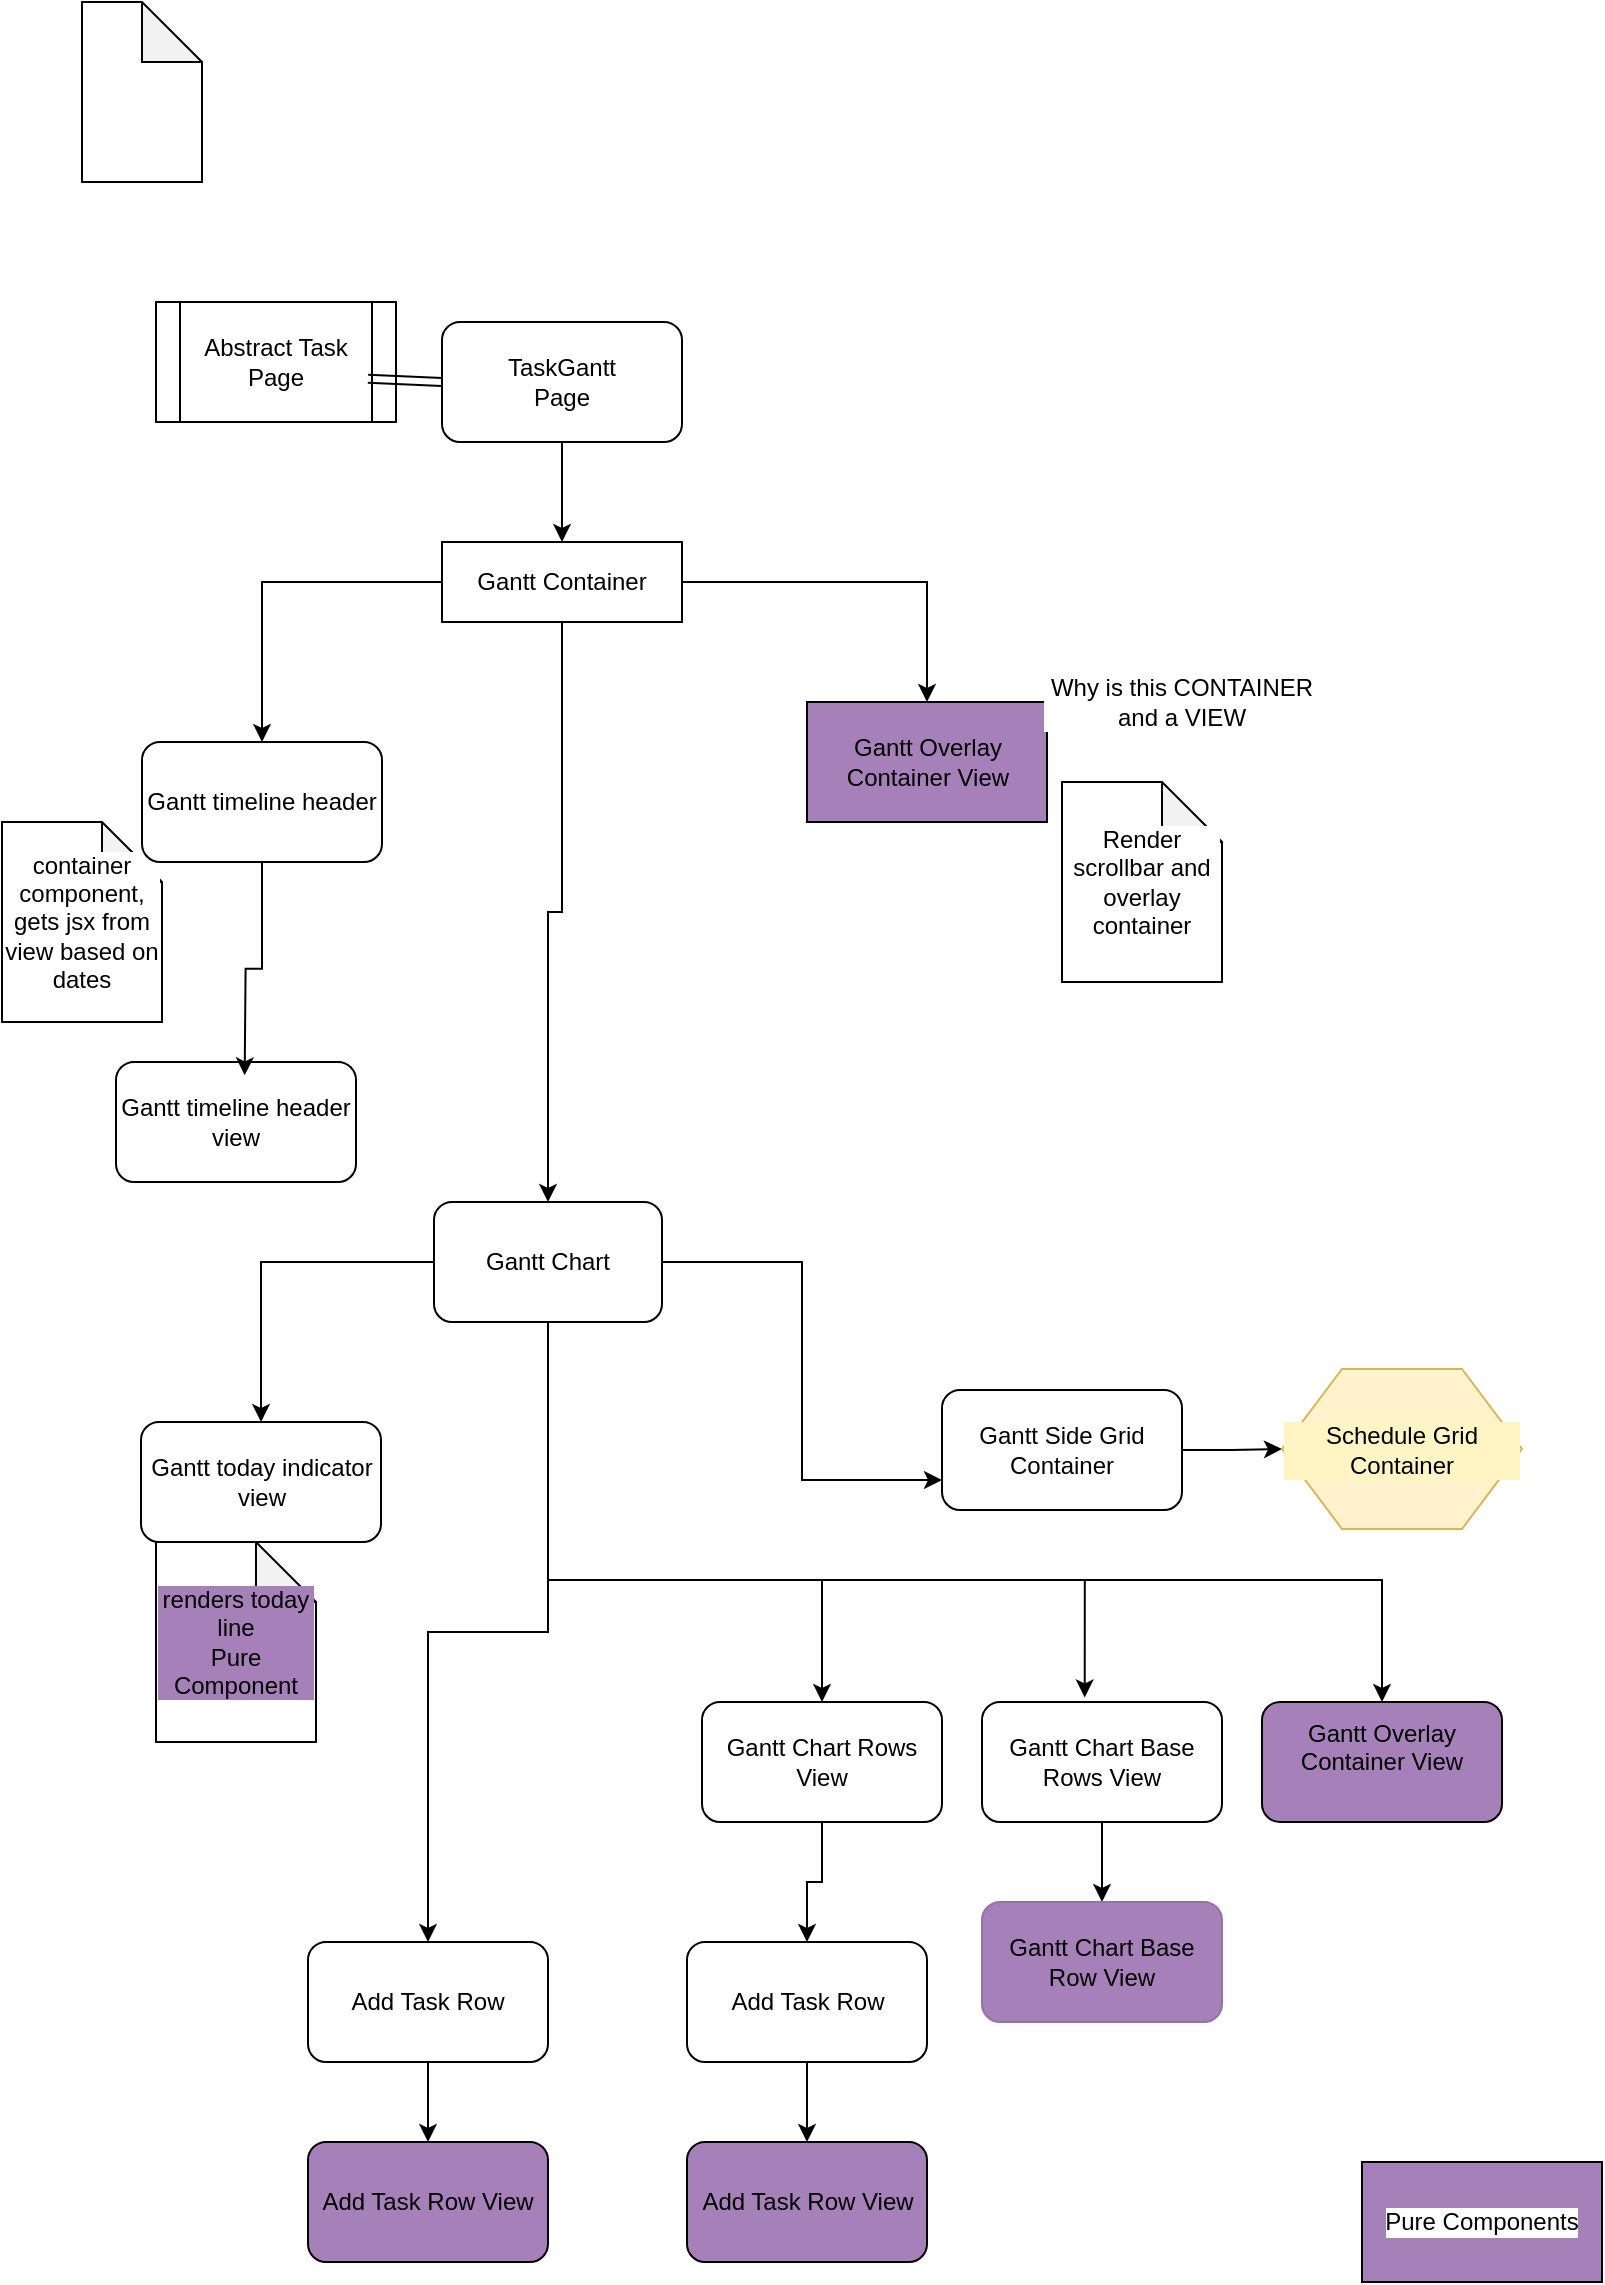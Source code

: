 <mxfile version="10.6.6" type="github"><diagram id="tdm-XbwtTqjIQX8TsGBK" name="Page-1"><mxGraphModel dx="1640" dy="900" grid="1" gridSize="10" guides="1" tooltips="1" connect="1" arrows="1" fold="1" page="1" pageScale="1" pageWidth="2339" pageHeight="3300" math="0" shadow="0"><root><mxCell id="0"/><mxCell id="1" parent="0"/><mxCell id="-D5nFUntJdy_l0atceMw-28" value="renders today line&lt;br&gt;Pure Component&lt;br&gt;" style="shape=note;whiteSpace=wrap;html=1;backgroundOutline=1;darkOpacity=0.05;labelBackgroundColor=#A680B8;" parent="1" vertex="1"><mxGeometry x="420" y="780" width="80" height="100" as="geometry"/></mxCell><mxCell id="-D5nFUntJdy_l0atceMw-16" value="" style="edgeStyle=orthogonalEdgeStyle;rounded=0;orthogonalLoop=1;jettySize=auto;html=1;" parent="1" source="-D5nFUntJdy_l0atceMw-3" target="-D5nFUntJdy_l0atceMw-14" edge="1"><mxGeometry relative="1" as="geometry"/></mxCell><mxCell id="-D5nFUntJdy_l0atceMw-3" value="TaskGantt &lt;br&gt;Page" style="rounded=1;whiteSpace=wrap;html=1;" parent="1" vertex="1"><mxGeometry x="563" y="170" width="120" height="60" as="geometry"/></mxCell><mxCell id="-D5nFUntJdy_l0atceMw-4" value="Gantt timeline header view&lt;br&gt;" style="rounded=1;whiteSpace=wrap;html=1;" parent="1" vertex="1"><mxGeometry x="400" y="540" width="120" height="60" as="geometry"/></mxCell><mxCell id="-D5nFUntJdy_l0atceMw-5" value="Abstract Task Page" style="shape=process;whiteSpace=wrap;html=1;backgroundOutline=1;" parent="1" vertex="1"><mxGeometry x="420" y="160" width="120" height="60" as="geometry"/></mxCell><mxCell id="-D5nFUntJdy_l0atceMw-7" value="" style="shape=link;html=1;exitX=1.026;exitY=0.638;exitDx=0;exitDy=0;exitPerimeter=0;entryX=0;entryY=0.5;entryDx=0;entryDy=0;" parent="1" target="-D5nFUntJdy_l0atceMw-3" edge="1"><mxGeometry width="50" height="50" relative="1" as="geometry"><mxPoint x="526" y="198.333" as="sourcePoint"/><mxPoint x="583" y="198" as="targetPoint"/></mxGeometry></mxCell><mxCell id="-D5nFUntJdy_l0atceMw-8" value="container component, gets jsx from view based on dates" style="shape=note;whiteSpace=wrap;html=1;backgroundOutline=1;darkOpacity=0.05;labelBackgroundColor=#FFFFFF;" parent="1" vertex="1"><mxGeometry x="343" y="420" width="80" height="100" as="geometry"/></mxCell><mxCell id="-D5nFUntJdy_l0atceMw-18" style="edgeStyle=orthogonalEdgeStyle;rounded=0;orthogonalLoop=1;jettySize=auto;html=1;entryX=0.933;entryY=-0.068;entryDx=0;entryDy=0;entryPerimeter=0;" parent="1" source="-D5nFUntJdy_l0atceMw-2" edge="1"><mxGeometry relative="1" as="geometry"><mxPoint x="464.333" y="546.667" as="targetPoint"/></mxGeometry></mxCell><mxCell id="-D5nFUntJdy_l0atceMw-2" value="Gantt timeline header&lt;br&gt;" style="rounded=1;whiteSpace=wrap;html=1;labelBackgroundColor=#FFFFFF;" parent="1" vertex="1"><mxGeometry x="413" y="380" width="120" height="60" as="geometry"/></mxCell><mxCell id="-D5nFUntJdy_l0atceMw-10" value="Render scrollbar and overlay container" style="shape=note;whiteSpace=wrap;html=1;backgroundOutline=1;darkOpacity=0.05;labelBackgroundColor=#FFFFFF;" parent="1" vertex="1"><mxGeometry x="873" y="400" width="80" height="100" as="geometry"/></mxCell><mxCell id="-D5nFUntJdy_l0atceMw-11" value="" style="shape=note;whiteSpace=wrap;html=1;backgroundOutline=1;darkOpacity=0.05;labelBackgroundColor=#FFFFFF;" parent="1" vertex="1"><mxGeometry x="383" y="10" width="60" height="90" as="geometry"/></mxCell><mxCell id="-D5nFUntJdy_l0atceMw-17" style="edgeStyle=orthogonalEdgeStyle;rounded=0;orthogonalLoop=1;jettySize=auto;html=1;entryX=0.5;entryY=0;entryDx=0;entryDy=0;" parent="1" source="-D5nFUntJdy_l0atceMw-14" target="-D5nFUntJdy_l0atceMw-2" edge="1"><mxGeometry relative="1" as="geometry"/></mxCell><mxCell id="-D5nFUntJdy_l0atceMw-24" style="edgeStyle=orthogonalEdgeStyle;rounded=0;orthogonalLoop=1;jettySize=auto;html=1;" parent="1" source="-D5nFUntJdy_l0atceMw-14" target="-D5nFUntJdy_l0atceMw-20" edge="1"><mxGeometry relative="1" as="geometry"/></mxCell><mxCell id="-D5nFUntJdy_l0atceMw-37" style="edgeStyle=orthogonalEdgeStyle;rounded=0;orthogonalLoop=1;jettySize=auto;html=1;entryX=0.5;entryY=0;entryDx=0;entryDy=0;" parent="1" source="-D5nFUntJdy_l0atceMw-14" target="-D5nFUntJdy_l0atceMw-19" edge="1"><mxGeometry relative="1" as="geometry"><mxPoint x="623" y="600" as="targetPoint"/></mxGeometry></mxCell><mxCell id="-D5nFUntJdy_l0atceMw-14" value="Gantt Container&lt;br&gt;" style="rounded=0;whiteSpace=wrap;html=1;labelBackgroundColor=#FFFFFF;" parent="1" vertex="1"><mxGeometry x="563" y="280" width="120" height="40" as="geometry"/></mxCell><mxCell id="-D5nFUntJdy_l0atceMw-38" style="edgeStyle=orthogonalEdgeStyle;rounded=0;orthogonalLoop=1;jettySize=auto;html=1;entryX=0.5;entryY=0;entryDx=0;entryDy=0;" parent="1" source="-D5nFUntJdy_l0atceMw-19" target="-D5nFUntJdy_l0atceMw-26" edge="1"><mxGeometry relative="1" as="geometry"/></mxCell><mxCell id="-D5nFUntJdy_l0atceMw-39" style="edgeStyle=orthogonalEdgeStyle;rounded=0;orthogonalLoop=1;jettySize=auto;html=1;entryX=0;entryY=0.75;entryDx=0;entryDy=0;" parent="1" source="-D5nFUntJdy_l0atceMw-19" target="-D5nFUntJdy_l0atceMw-32" edge="1"><mxGeometry relative="1" as="geometry"><mxPoint x="703" y="730" as="targetPoint"/></mxGeometry></mxCell><mxCell id="-D5nFUntJdy_l0atceMw-43" style="edgeStyle=orthogonalEdgeStyle;rounded=0;orthogonalLoop=1;jettySize=auto;html=1;entryX=0.5;entryY=0;entryDx=0;entryDy=0;" parent="1" source="-D5nFUntJdy_l0atceMw-19" target="-D5nFUntJdy_l0atceMw-42" edge="1"><mxGeometry relative="1" as="geometry"/></mxCell><mxCell id="-D5nFUntJdy_l0atceMw-49" style="edgeStyle=orthogonalEdgeStyle;rounded=0;orthogonalLoop=1;jettySize=auto;html=1;" parent="1" source="-D5nFUntJdy_l0atceMw-19" target="-D5nFUntJdy_l0atceMw-48" edge="1"><mxGeometry relative="1" as="geometry"><Array as="points"><mxPoint x="616" y="799"/><mxPoint x="1033" y="799"/></Array></mxGeometry></mxCell><mxCell id="-D5nFUntJdy_l0atceMw-50" style="edgeStyle=orthogonalEdgeStyle;rounded=0;orthogonalLoop=1;jettySize=auto;html=1;" parent="1" source="-D5nFUntJdy_l0atceMw-19" target="-D5nFUntJdy_l0atceMw-46" edge="1"><mxGeometry relative="1" as="geometry"><Array as="points"><mxPoint x="616" y="799"/><mxPoint x="753" y="799"/></Array></mxGeometry></mxCell><mxCell id="-D5nFUntJdy_l0atceMw-51" style="edgeStyle=orthogonalEdgeStyle;rounded=0;orthogonalLoop=1;jettySize=auto;html=1;entryX=0.428;entryY=-0.038;entryDx=0;entryDy=0;entryPerimeter=0;" parent="1" source="-D5nFUntJdy_l0atceMw-19" target="-D5nFUntJdy_l0atceMw-47" edge="1"><mxGeometry relative="1" as="geometry"><Array as="points"><mxPoint x="616" y="799"/><mxPoint x="884" y="799"/></Array></mxGeometry></mxCell><mxCell id="-D5nFUntJdy_l0atceMw-19" value="Gantt Chart&lt;br&gt;" style="rounded=1;whiteSpace=wrap;html=1;labelBackgroundColor=#FFFFFF;" parent="1" vertex="1"><mxGeometry x="559" y="610" width="114" height="60" as="geometry"/></mxCell><mxCell id="-D5nFUntJdy_l0atceMw-20" value="Gantt Overlay Container View" style="rounded=0;whiteSpace=wrap;html=1;labelBackgroundColor=#A680B8;fillColor=#A680B8;" parent="1" vertex="1"><mxGeometry x="745.5" y="360" width="120" height="60" as="geometry"/></mxCell><mxCell id="-D5nFUntJdy_l0atceMw-21" value="Why is this CONTAINER and a VIEW" style="text;html=1;strokeColor=none;fillColor=none;align=center;verticalAlign=middle;whiteSpace=wrap;rounded=0;labelBackgroundColor=#FFFFFF;" parent="1" vertex="1"><mxGeometry x="863" y="350" width="140" height="20" as="geometry"/></mxCell><mxCell id="-D5nFUntJdy_l0atceMw-26" value="Gantt today indicator view" style="rounded=1;whiteSpace=wrap;html=1;labelBackgroundColor=#FFFFFF;" parent="1" vertex="1"><mxGeometry x="412.5" y="720" width="120" height="60" as="geometry"/></mxCell><mxCell id="-D5nFUntJdy_l0atceMw-29" value="Pure Components" style="rounded=0;whiteSpace=wrap;html=1;labelBackgroundColor=#FFFFFF;fillColor=#A680B8;" parent="1" vertex="1"><mxGeometry x="1023" y="1090" width="120" height="60" as="geometry"/></mxCell><mxCell id="-D5nFUntJdy_l0atceMw-40" style="edgeStyle=orthogonalEdgeStyle;rounded=0;orthogonalLoop=1;jettySize=auto;html=1;entryX=0;entryY=0.5;entryDx=0;entryDy=0;" parent="1" source="-D5nFUntJdy_l0atceMw-32" target="-D5nFUntJdy_l0atceMw-35" edge="1"><mxGeometry relative="1" as="geometry"/></mxCell><mxCell id="-D5nFUntJdy_l0atceMw-32" value="&lt;span&gt;Gantt Side Grid Container&lt;/span&gt;" style="rounded=1;whiteSpace=wrap;html=1;labelBackgroundColor=#FFFFFF;" parent="1" vertex="1"><mxGeometry x="813" y="704" width="120" height="60" as="geometry"/></mxCell><mxCell id="-D5nFUntJdy_l0atceMw-35" value="Schedule Grid Container" style="shape=hexagon;perimeter=hexagonPerimeter2;whiteSpace=wrap;html=1;labelBackgroundColor=#FFF4C3;fillColor=#fff2cc;strokeColor=#d6b656;" parent="1" vertex="1"><mxGeometry x="983" y="693.5" width="120" height="80" as="geometry"/></mxCell><mxCell id="-D5nFUntJdy_l0atceMw-45" style="edgeStyle=orthogonalEdgeStyle;rounded=0;orthogonalLoop=1;jettySize=auto;html=1;entryX=0.5;entryY=0;entryDx=0;entryDy=0;" parent="1" source="-D5nFUntJdy_l0atceMw-42" target="-D5nFUntJdy_l0atceMw-44" edge="1"><mxGeometry relative="1" as="geometry"/></mxCell><mxCell id="-D5nFUntJdy_l0atceMw-42" value="Add Task Row" style="rounded=1;whiteSpace=wrap;html=1;labelBackgroundColor=#FFFFFF;" parent="1" vertex="1"><mxGeometry x="496" y="980" width="120" height="60" as="geometry"/></mxCell><mxCell id="-D5nFUntJdy_l0atceMw-44" value="Add Task Row View" style="rounded=1;whiteSpace=wrap;html=1;labelBackgroundColor=#A680B8;fillColor=#A680B8;" parent="1" vertex="1"><mxGeometry x="496" y="1080" width="120" height="60" as="geometry"/></mxCell><mxCell id="-D5nFUntJdy_l0atceMw-56" style="edgeStyle=orthogonalEdgeStyle;rounded=0;orthogonalLoop=1;jettySize=auto;html=1;entryX=0.5;entryY=0;entryDx=0;entryDy=0;" parent="1" source="-D5nFUntJdy_l0atceMw-46" target="-D5nFUntJdy_l0atceMw-54" edge="1"><mxGeometry relative="1" as="geometry"/></mxCell><mxCell id="-D5nFUntJdy_l0atceMw-46" value="Gantt Chart Rows View" style="rounded=1;whiteSpace=wrap;html=1;labelBackgroundColor=#FFFFFF;" parent="1" vertex="1"><mxGeometry x="693" y="860" width="120" height="60" as="geometry"/></mxCell><mxCell id="-D5nFUntJdy_l0atceMw-53" style="edgeStyle=orthogonalEdgeStyle;rounded=0;orthogonalLoop=1;jettySize=auto;html=1;entryX=0.5;entryY=0;entryDx=0;entryDy=0;" parent="1" source="-D5nFUntJdy_l0atceMw-47" target="-D5nFUntJdy_l0atceMw-52" edge="1"><mxGeometry relative="1" as="geometry"/></mxCell><mxCell id="-D5nFUntJdy_l0atceMw-47" value="Gantt Chart Base Rows View" style="rounded=1;whiteSpace=wrap;html=1;labelBackgroundColor=#FFFFFF;" parent="1" vertex="1"><mxGeometry x="833" y="860" width="120" height="60" as="geometry"/></mxCell><mxCell id="-D5nFUntJdy_l0atceMw-48" value="Gantt Overlay Container View&lt;br&gt;&lt;br&gt;" style="rounded=1;whiteSpace=wrap;html=1;labelBackgroundColor=#A680B8;fillColor=#A680B8;" parent="1" vertex="1"><mxGeometry x="973" y="860" width="120" height="60" as="geometry"/></mxCell><mxCell id="-D5nFUntJdy_l0atceMw-52" value="Gantt Chart Base Row View" style="rounded=1;whiteSpace=wrap;html=1;labelBackgroundColor=#A680B8;fillColor=#A680B8;strokeColor=#9673a6;" parent="1" vertex="1"><mxGeometry x="833" y="960" width="120" height="60" as="geometry"/></mxCell><mxCell id="-D5nFUntJdy_l0atceMw-57" style="edgeStyle=orthogonalEdgeStyle;rounded=0;orthogonalLoop=1;jettySize=auto;html=1;entryX=0.5;entryY=0;entryDx=0;entryDy=0;" parent="1" source="-D5nFUntJdy_l0atceMw-54" target="-D5nFUntJdy_l0atceMw-55" edge="1"><mxGeometry relative="1" as="geometry"/></mxCell><mxCell id="-D5nFUntJdy_l0atceMw-54" value="Add Task Row" style="rounded=1;whiteSpace=wrap;html=1;labelBackgroundColor=#FFFFFF;" parent="1" vertex="1"><mxGeometry x="685.5" y="980" width="120" height="60" as="geometry"/></mxCell><mxCell id="-D5nFUntJdy_l0atceMw-55" value="Add Task Row View" style="rounded=1;whiteSpace=wrap;html=1;labelBackgroundColor=#A680B8;fillColor=#A680B8;" parent="1" vertex="1"><mxGeometry x="685.5" y="1080" width="120" height="60" as="geometry"/></mxCell></root></mxGraphModel></diagram></mxfile>